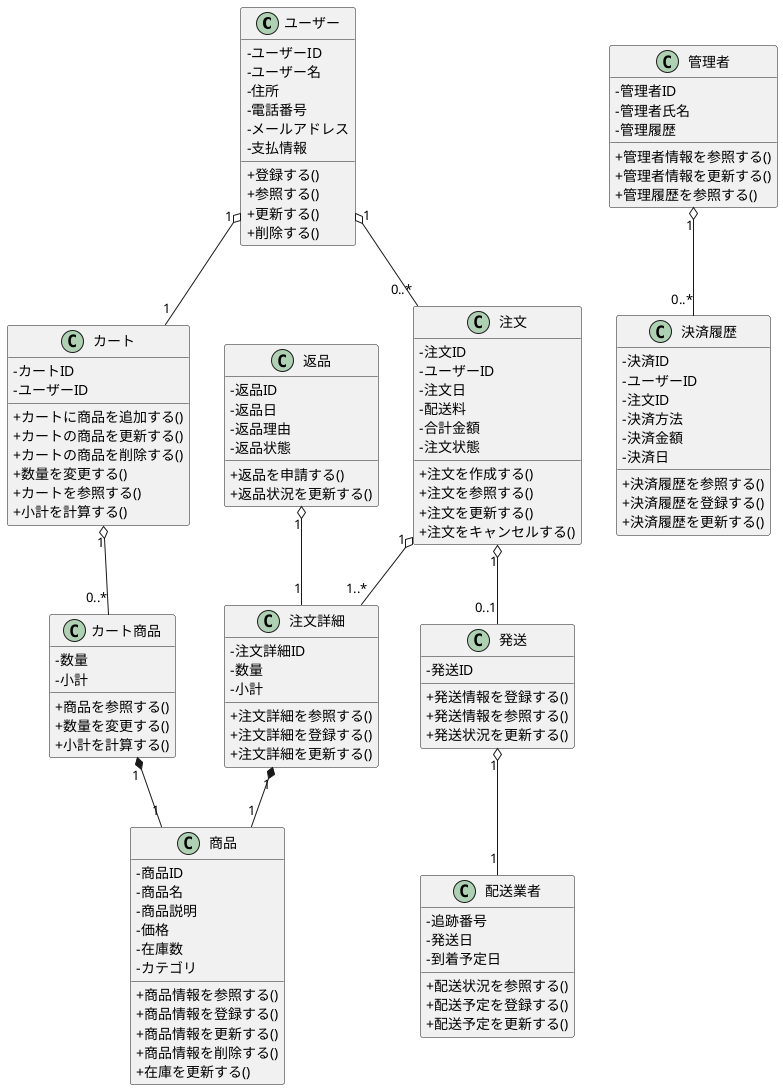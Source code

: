 @startuml 商品管理システムクラス図（多重度あり）
skinparam classAttributeIconSize 0
skinparam componentStyle rectangle

' =====================
' 販売システム
' =====================
class ユーザー {
    - ユーザーID
    - ユーザー名
    - 住所
    - 電話番号
    - メールアドレス
    - 支払情報
    + 登録する()
    + 参照する()
    + 更新する()
    + 削除する()
    ' + 支払情報を登録する()
    ' + 支払情報を更新する()
}

class カート {
    - カートID
    - ユーザーID
    + カートに商品を追加する()
    + カートの商品を更新する()
    + カートの商品を削除する()
    + 数量を変更する()
    + カートを参照する()
    + 小計を計算する()
}

class カート商品 {
    - 数量
    - 小計
    + 商品を参照する()
    + 数量を変更する()
    + 小計を計算する()
}

' =====================
' 管理システム
' =====================
class 管理者 {
    - 管理者ID
    - 管理者氏名
    - 管理履歴
    + 管理者情報を参照する()
    + 管理者情報を更新する()
    + 管理履歴を参照する()
}

class 決済履歴 {
    - 決済ID
    - ユーザーID
    - 注文ID
    - 決済方法
    - 決済金額
    - 決済日
    + 決済履歴を参照する()
    + 決済履歴を登録する()
    + 決済履歴を更新する()
}

' =====================
' 共通システム
' =====================
class 商品 {
    - 商品ID
    - 商品名
    - 商品説明
    - 価格
    - 在庫数
    - カテゴリ
    + 商品情報を参照する()
    + 商品情報を登録する()
    + 商品情報を更新する()
    + 商品情報を削除する()
    + 在庫を更新する()
}

class 注文 {
    - 注文ID
    - ユーザーID
    - 注文日
    - 配送料
    - 合計金額
    - 注文状態
    + 注文を作成する()
    + 注文を参照する()
    + 注文を更新する()
    + 注文をキャンセルする()
}

class 注文詳細 {
    - 注文詳細ID
    - 数量
    - 小計
    + 注文詳細を参照する()
    + 注文詳細を登録する()
    + 注文詳細を更新する()
}

class 発送 {
    - 発送ID
    + 発送情報を登録する()
    + 発送情報を参照する()
    + 発送状況を更新する()
}

class 配送業者 {
    - 追跡番号
    - 発送日
    - 到着予定日
    + 配送状況を参照する()
    + 配送予定を登録する()
    + 配送予定を更新する()
}

class 返品 {
    - 返品ID
    - 返品日
    - 返品理由
    - 返品状態
    + 返品を申請する()
    + 返品状況を更新する()
    ' + 返品理由を登録する()
    ' + 返品を承認する()
    ' + 返品を却下する()
}

' 返金はシステムに組み込む必要はない
' class 返金 {
'     - 返金ID
'     - 返金金額
'     - 返金日
'     - 返金方法
'     - 返金状態
'     + 返金を申請する()
'     + 返金状況を更新する()
'     + 返金を承認する()
'     + 返金を実行する()
'     + 返金方法を指定する()
' }

' =====================
' 関係性
' =====================
ユーザー "1" o-- "1" カート
カート "1" o-- "0..*" カート商品
カート商品 "1" *-- "1" 商品

ユーザー "1" o-- "0..*" 注文
注文 "1" o-- "1..*" 注文詳細
注文 "1" o-- "0..1" 発送
注文詳細 "1" *-- "1" 商品
発送 "1" o-- "1" 配送業者

返品 "1" o-- "1" 注文詳細
' 返品 "1" o-- "0..1" 返金

管理者 "1" o-- "0..*" 決済履歴

@enduml
